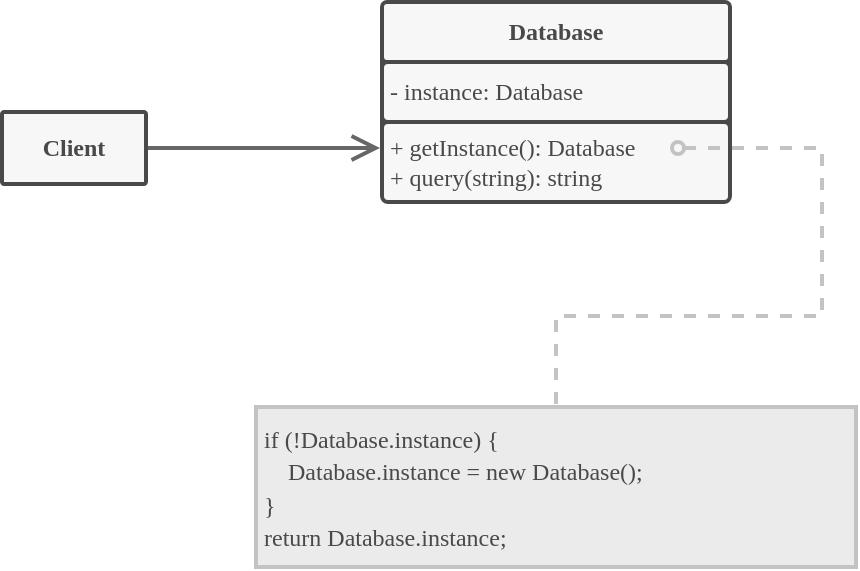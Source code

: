 <mxfile>
    <diagram name="Página-1" id="TTp-K46U8V-8WiusqMop">
        <mxGraphModel dx="693" dy="1830" grid="1" gridSize="10" guides="1" tooltips="1" connect="1" arrows="1" fold="1" page="1" pageScale="1" pageWidth="827" pageHeight="1169" math="0" shadow="0">
            <root>
                <mxCell id="0"/>
                <mxCell id="1" parent="0"/>
                <mxCell id="51" value="" style="group" vertex="1" connectable="0" parent="1">
                    <mxGeometry x="520" y="-110" width="174" height="120" as="geometry"/>
                </mxCell>
                <mxCell id="52" value="" style="whiteSpace=wrap;html=1;fillColor=#494949;strokeColor=#494949;container=0;strokeWidth=2;" vertex="1" parent="51">
                    <mxGeometry y="27.5" width="174.0" height="60" as="geometry"/>
                </mxCell>
                <mxCell id="53" value="&lt;font face=&quot;Nunito&quot; color=&quot;#494949&quot;&gt;&lt;b&gt;Database&lt;/b&gt;&lt;/font&gt;" style="rounded=1;whiteSpace=wrap;html=1;arcSize=5;fillColor=#F7F7F7;strokeColor=#494949;strokeWidth=2;container=0;absoluteArcSize=1;" vertex="1" parent="51">
                    <mxGeometry width="174.0" height="30" as="geometry"/>
                </mxCell>
                <mxCell id="54" value="&lt;font face=&quot;Nunito&quot;&gt;- instance: Database&lt;br&gt;&lt;/font&gt;" style="rounded=1;whiteSpace=wrap;html=1;arcSize=6;fillColor=#F7F7F7;strokeColor=#494949;align=left;perimeterSpacing=0;spacingLeft=2;fontColor=#494949;strokeWidth=2;container=0;absoluteArcSize=1;" vertex="1" parent="51">
                    <mxGeometry y="30" width="174.0" height="30" as="geometry"/>
                </mxCell>
                <mxCell id="55" value="&lt;font data-font-src=&quot;https://fonts.googleapis.com/css?family=Nunito&quot;&gt;&lt;font data-font-src=&quot;https://fonts.googleapis.com/css?family=Nunito&quot; face=&quot;Nunito&quot;&gt;+ getInstance(): Database&lt;br&gt;+ query(string): string&lt;/font&gt;&lt;br&gt;&lt;/font&gt;" style="rounded=1;whiteSpace=wrap;html=1;arcSize=6;fillColor=#F7F7F7;strokeColor=#494949;align=left;spacingLeft=2;fontColor=#494949;strokeWidth=2;container=0;absoluteArcSize=1;" vertex="1" parent="51">
                    <mxGeometry y="60" width="174.0" height="40" as="geometry"/>
                </mxCell>
                <mxCell id="56" value="&lt;div style=&quot;line-height: 26px;&quot;&gt;&lt;div style=&quot;line-height: 137%;&quot;&gt;&lt;div style=&quot;line-height: 137%;&quot;&gt;&lt;font data-font-src=&quot;https://fonts.googleapis.com/css?family=Fira+Code+Medium&quot; face=&quot;Fira Code Medium&quot;&gt;if (!Database.instance) {&lt;/font&gt;&lt;/div&gt;&lt;div style=&quot;line-height: 137%;&quot;&gt;&lt;span style=&quot;font-family: &amp;quot;Fira Code Medium&amp;quot;; background-color: initial;&quot;&gt;&amp;nbsp; &amp;nbsp; Database.instance = new Database();&lt;/span&gt;&lt;/div&gt;&lt;div style=&quot;line-height: 137%;&quot;&gt;&lt;font data-font-src=&quot;https://fonts.googleapis.com/css?family=Fira+Code+Medium&quot; face=&quot;Fira Code Medium&quot;&gt;}&lt;/font&gt;&lt;/div&gt;&lt;div style=&quot;line-height: 137%;&quot;&gt;&lt;span style=&quot;font-family: &amp;quot;Fira Code Medium&amp;quot;; background-color: initial;&quot;&gt;return Database.instance;&lt;/span&gt;&lt;/div&gt;&lt;/div&gt;&lt;/div&gt;" style="rounded=0;whiteSpace=wrap;html=1;fontColor=#494949;strokeColor=#C3C3C3;fillColor=#EBEBEB;align=left;verticalAlign=middle;spacingLeft=2;spacingRight=1;strokeWidth=2;" vertex="1" parent="1">
                    <mxGeometry x="457" y="92.5" width="300" height="80" as="geometry"/>
                </mxCell>
                <mxCell id="57" style="edgeStyle=orthogonalEdgeStyle;html=1;entryX=0.5;entryY=0;entryDx=0;entryDy=0;fontFamily=Helvetica;fontSource=https%3A%2F%2Ffonts.googleapis.com%2Fcss%3Ffamily%3DFira%2BCode%2BMedium;endArrow=none;rounded=0;strokeColor=#C3C3C3;sourcePerimeterSpacing=2;targetPerimeterSpacing=1;endFill=0;dashed=1;strokeWidth=2;startSize=6;startArrow=oval;startFill=0;" edge="1" parent="1" target="56">
                    <mxGeometry relative="1" as="geometry">
                        <mxPoint x="668" y="-37" as="sourcePoint"/>
                        <Array as="points">
                            <mxPoint x="740" y="-37"/>
                            <mxPoint x="740" y="47"/>
                            <mxPoint x="607" y="47"/>
                        </Array>
                    </mxGeometry>
                </mxCell>
                <mxCell id="59" style="edgeStyle=orthogonalEdgeStyle;html=1;fontFamily=Helvetica;fontSource=https%3A%2F%2Ffonts.googleapis.com%2Fcss%3Ffamily%3DFira%2BCode%2BMedium;startSize=10;sourcePerimeterSpacing=1;targetPerimeterSpacing=0;endArrow=open;rounded=0;strokeColor=#666666;endFill=0;strokeWidth=2;endSize=10;" edge="1" parent="1" source="58">
                    <mxGeometry relative="1" as="geometry">
                        <mxPoint x="519" y="-37" as="targetPoint"/>
                    </mxGeometry>
                </mxCell>
                <mxCell id="58" value="&lt;font face=&quot;Nunito&quot; color=&quot;#494949&quot;&gt;&lt;b&gt;Client&lt;/b&gt;&lt;/font&gt;" style="rounded=1;whiteSpace=wrap;html=1;arcSize=3;strokeColor=#494949;fillColor=#F7F7F7;strokeWidth=2;" vertex="1" parent="1">
                    <mxGeometry x="330" y="-55" width="72" height="36" as="geometry"/>
                </mxCell>
            </root>
        </mxGraphModel>
    </diagram>
</mxfile>
